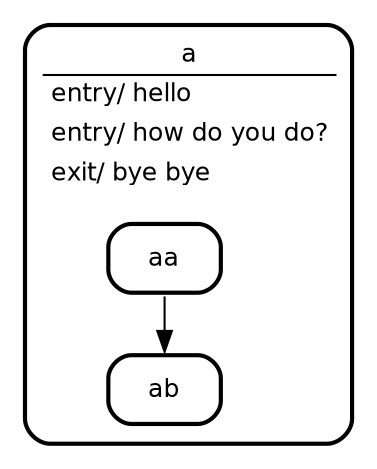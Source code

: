 digraph "state transitions" {
  fontname="Helvetica" fontsize=12 penwidth=2.0 splines=true ordering=out compound=true overlap=scale nodesep=0.3 ranksep=0.1
  node [shape=plaintext style=filled fillcolor="#FFFFFF01" fontname=Helvetica fontsize=12 penwidth=2.0]
  edge [fontname=Helvetica fontsize=10]

    subgraph "cluster_a" {
      class="state regular" label= <
      <table cellborder="0" border="0">
        <tr><td>a</td></tr>
          <hr/>
          <tr><td align="left">entry/ hello</td></tr>
          
          <tr><td align="left">entry/ how do you do?</td></tr>
          
          <tr><td align="left">exit/ bye bye</td></tr>
      </table>
      > style=rounded penwidth=2.0
      "a" [shape=point style=invis margin=0 width=0 height=0 fixedsize=true]
        "aa" [margin=0 class="state regular" color="black" label= <
      <table align="center" cellborder="0" border="2" style="rounded" width="48">
        <tr><td width="48" cellpadding="7">aa</td></tr>
      </table>
    >]
    "ab" [margin=0 class="state regular" color="black" label= <
      <table align="center" cellborder="0" border="2" style="rounded" width="48">
        <tr><td width="48" cellpadding="7">ab</td></tr>
      </table>
    >]
  
    }

    "aa" -> "ab" [label="    \l" class="transition"]
}
